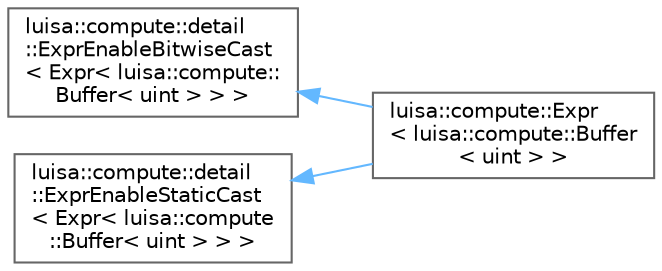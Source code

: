 digraph "类继承关系图"
{
 // LATEX_PDF_SIZE
  bgcolor="transparent";
  edge [fontname=Helvetica,fontsize=10,labelfontname=Helvetica,labelfontsize=10];
  node [fontname=Helvetica,fontsize=10,shape=box,height=0.2,width=0.4];
  rankdir="LR";
  Node0 [id="Node000000",label="luisa::compute::detail\l::ExprEnableBitwiseCast\l\< Expr\< luisa::compute::\lBuffer\< uint \> \> \>",height=0.2,width=0.4,color="grey40", fillcolor="white", style="filled",URL="$structluisa_1_1compute_1_1detail_1_1_expr_enable_bitwise_cast.html",tooltip=" "];
  Node0 -> Node1 [id="edge1332_Node000000_Node000001",dir="back",color="steelblue1",style="solid",tooltip=" "];
  Node1 [id="Node000001",label="luisa::compute::Expr\l\< luisa::compute::Buffer\l\< uint \> \>",height=0.2,width=0.4,color="grey40", fillcolor="white", style="filled",URL="$structluisa_1_1compute_1_1_expr.html",tooltip=" "];
  Node2 [id="Node000002",label="luisa::compute::detail\l::ExprEnableStaticCast\l\< Expr\< luisa::compute\l::Buffer\< uint \> \> \>",height=0.2,width=0.4,color="grey40", fillcolor="white", style="filled",URL="$structluisa_1_1compute_1_1detail_1_1_expr_enable_static_cast.html",tooltip=" "];
  Node2 -> Node1 [id="edge1333_Node000002_Node000001",dir="back",color="steelblue1",style="solid",tooltip=" "];
}
